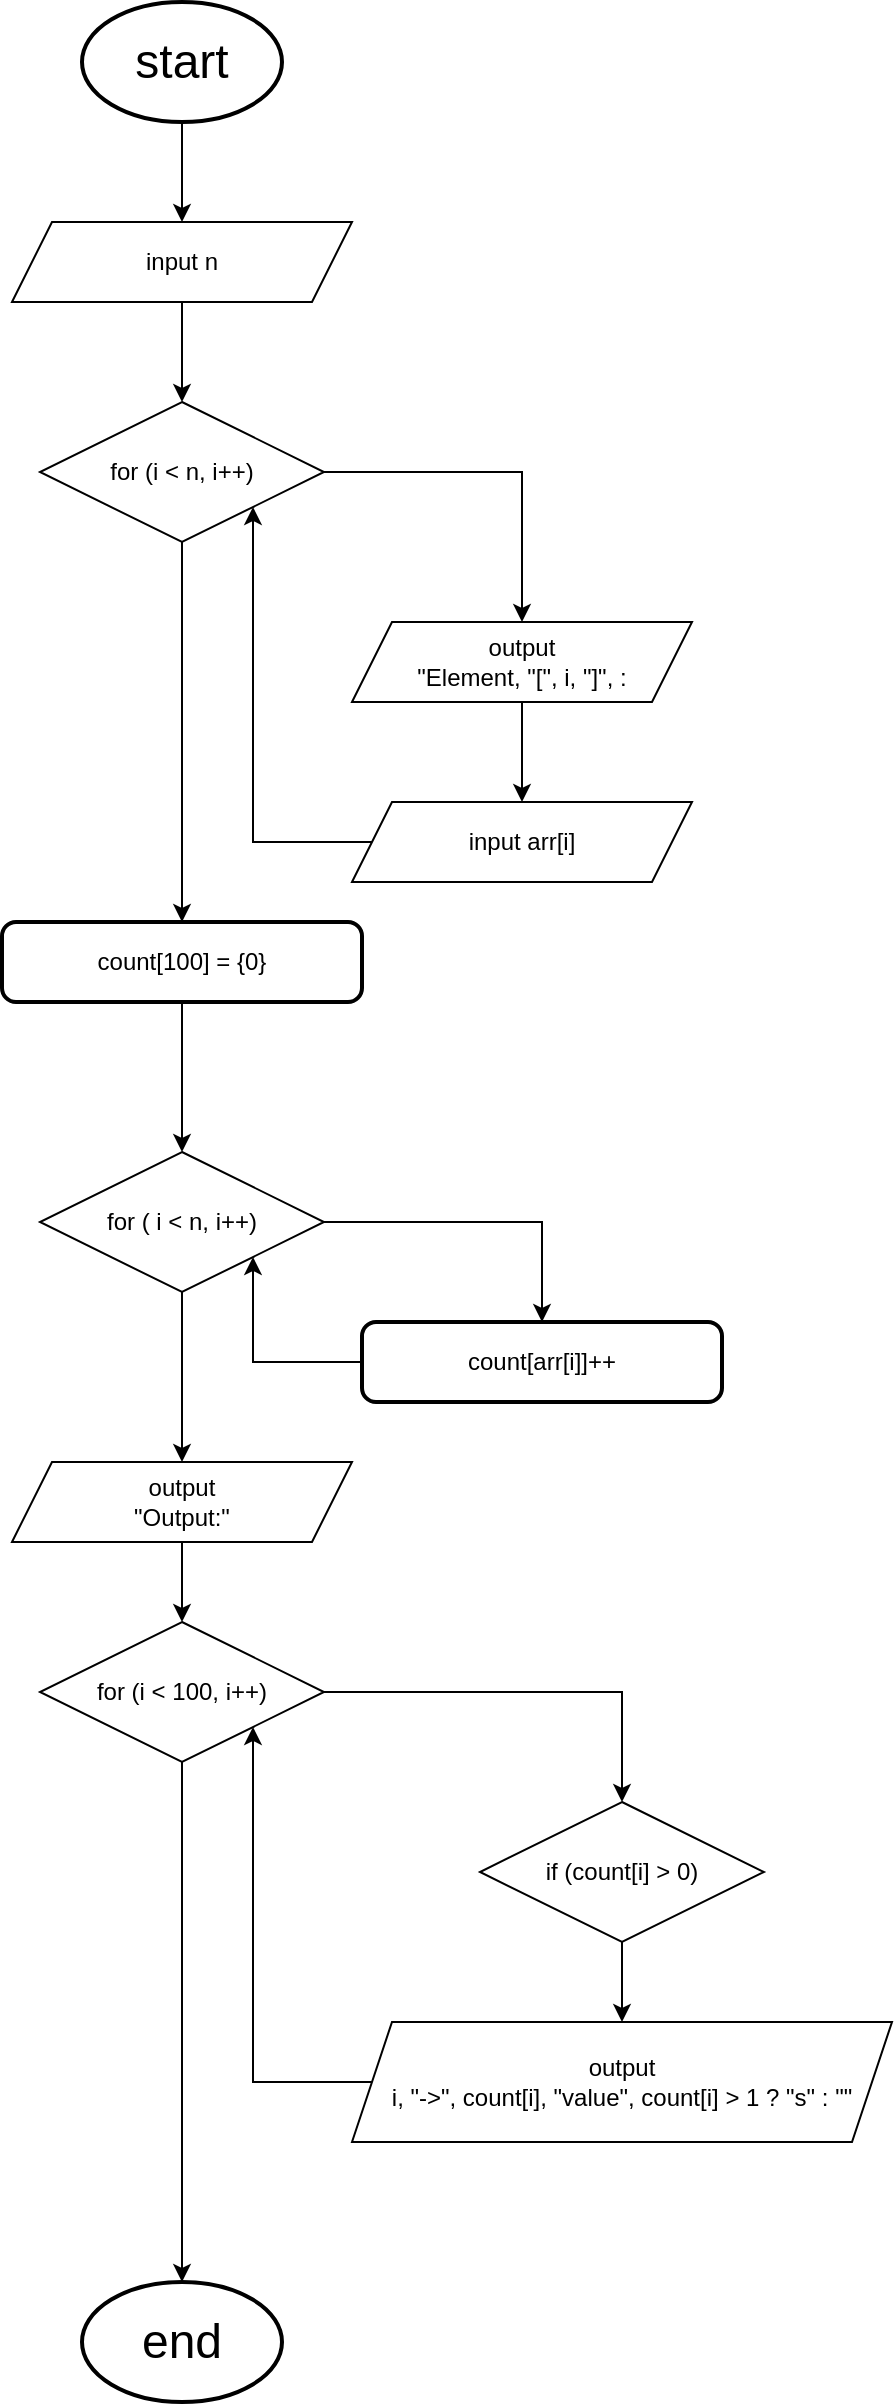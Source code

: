 <mxfile version="25.0.3">
  <diagram name="Page-1" id="6YaglxIz8rvq9lXvA-Pp">
    <mxGraphModel dx="1434" dy="746" grid="1" gridSize="10" guides="1" tooltips="1" connect="1" arrows="1" fold="1" page="1" pageScale="1" pageWidth="850" pageHeight="1100" math="0" shadow="0">
      <root>
        <mxCell id="0" />
        <mxCell id="1" parent="0" />
        <mxCell id="_YxFAN9QaoIKDdX7OF_y-8" style="edgeStyle=orthogonalEdgeStyle;rounded=0;orthogonalLoop=1;jettySize=auto;html=1;entryX=0.5;entryY=0;entryDx=0;entryDy=0;" edge="1" parent="1" source="_YxFAN9QaoIKDdX7OF_y-1" target="_YxFAN9QaoIKDdX7OF_y-3">
          <mxGeometry relative="1" as="geometry" />
        </mxCell>
        <mxCell id="_YxFAN9QaoIKDdX7OF_y-1" value="&lt;font style=&quot;font-size: 24px;&quot;&gt;start&lt;/font&gt;" style="strokeWidth=2;html=1;shape=mxgraph.flowchart.start_1;whiteSpace=wrap;" vertex="1" parent="1">
          <mxGeometry x="375" y="40" width="100" height="60" as="geometry" />
        </mxCell>
        <mxCell id="_YxFAN9QaoIKDdX7OF_y-2" value="&lt;font style=&quot;font-size: 24px;&quot;&gt;end&lt;/font&gt;" style="strokeWidth=2;html=1;shape=mxgraph.flowchart.start_1;whiteSpace=wrap;" vertex="1" parent="1">
          <mxGeometry x="375" y="1180" width="100" height="60" as="geometry" />
        </mxCell>
        <mxCell id="_YxFAN9QaoIKDdX7OF_y-9" style="edgeStyle=orthogonalEdgeStyle;rounded=0;orthogonalLoop=1;jettySize=auto;html=1;entryX=0.5;entryY=0;entryDx=0;entryDy=0;" edge="1" parent="1" source="_YxFAN9QaoIKDdX7OF_y-3" target="_YxFAN9QaoIKDdX7OF_y-5">
          <mxGeometry relative="1" as="geometry" />
        </mxCell>
        <mxCell id="_YxFAN9QaoIKDdX7OF_y-3" value="input n&lt;span style=&quot;color: rgba(0, 0, 0, 0); font-family: monospace; font-size: 0px; text-align: start; text-wrap-mode: nowrap;&quot;&gt;%3CmxGraphModel%3E%3Croot%3E%3CmxCell%20id%3D%220%22%2F%3E%3CmxCell%20id%3D%221%22%20parent%3D%220%22%2F%3E%3CmxCell%20id%3D%222%22%20value%3D%22for%20(j%20%26amp%3Blt%3B%20i%2C%20j%2B%2B)%22%20style%3D%22rhombus%3BwhiteSpace%3Dwrap%3Bhtml%3D1%3B%22%20vertex%3D%221%22%20parent%3D%221%22%3E%3CmxGeometry%20x%3D%22354%22%20y%3D%22550%22%20width%3D%22142%22%20height%3D%2270%22%20as%3D%22geometry%22%2F%3E%3C%2FmxCell%3E%3C%2Froot%3E%3C%2FmxGraphModel%3E&lt;/span&gt;" style="shape=parallelogram;perimeter=parallelogramPerimeter;whiteSpace=wrap;html=1;fixedSize=1;" vertex="1" parent="1">
          <mxGeometry x="340" y="150" width="170" height="40" as="geometry" />
        </mxCell>
        <mxCell id="_YxFAN9QaoIKDdX7OF_y-18" style="edgeStyle=orthogonalEdgeStyle;rounded=0;orthogonalLoop=1;jettySize=auto;html=1;entryX=1;entryY=1;entryDx=0;entryDy=0;" edge="1" parent="1" source="_YxFAN9QaoIKDdX7OF_y-4" target="_YxFAN9QaoIKDdX7OF_y-15">
          <mxGeometry relative="1" as="geometry" />
        </mxCell>
        <mxCell id="_YxFAN9QaoIKDdX7OF_y-4" value="count[arr[i]]++" style="rounded=1;whiteSpace=wrap;html=1;absoluteArcSize=1;arcSize=14;strokeWidth=2;" vertex="1" parent="1">
          <mxGeometry x="515" y="700" width="180" height="40" as="geometry" />
        </mxCell>
        <mxCell id="_YxFAN9QaoIKDdX7OF_y-10" style="edgeStyle=orthogonalEdgeStyle;rounded=0;orthogonalLoop=1;jettySize=auto;html=1;entryX=0.5;entryY=0;entryDx=0;entryDy=0;" edge="1" parent="1" source="_YxFAN9QaoIKDdX7OF_y-5" target="_YxFAN9QaoIKDdX7OF_y-6">
          <mxGeometry relative="1" as="geometry" />
        </mxCell>
        <mxCell id="_YxFAN9QaoIKDdX7OF_y-14" style="edgeStyle=orthogonalEdgeStyle;rounded=0;orthogonalLoop=1;jettySize=auto;html=1;entryX=0.5;entryY=0;entryDx=0;entryDy=0;" edge="1" parent="1" source="_YxFAN9QaoIKDdX7OF_y-5" target="_YxFAN9QaoIKDdX7OF_y-13">
          <mxGeometry relative="1" as="geometry" />
        </mxCell>
        <mxCell id="_YxFAN9QaoIKDdX7OF_y-5" value="for (i &amp;lt; n, i++)" style="rhombus;whiteSpace=wrap;html=1;" vertex="1" parent="1">
          <mxGeometry x="354" y="240" width="142" height="70" as="geometry" />
        </mxCell>
        <mxCell id="_YxFAN9QaoIKDdX7OF_y-11" style="edgeStyle=orthogonalEdgeStyle;rounded=0;orthogonalLoop=1;jettySize=auto;html=1;entryX=0.5;entryY=0;entryDx=0;entryDy=0;" edge="1" parent="1" source="_YxFAN9QaoIKDdX7OF_y-6" target="_YxFAN9QaoIKDdX7OF_y-7">
          <mxGeometry relative="1" as="geometry" />
        </mxCell>
        <mxCell id="_YxFAN9QaoIKDdX7OF_y-6" value="output&lt;div&gt;&quot;Element, &quot;[&quot;, i, &quot;]&quot;, :&lt;/div&gt;" style="shape=parallelogram;perimeter=parallelogramPerimeter;whiteSpace=wrap;html=1;fixedSize=1;" vertex="1" parent="1">
          <mxGeometry x="510" y="350" width="170" height="40" as="geometry" />
        </mxCell>
        <mxCell id="_YxFAN9QaoIKDdX7OF_y-12" style="edgeStyle=orthogonalEdgeStyle;rounded=0;orthogonalLoop=1;jettySize=auto;html=1;entryX=1;entryY=1;entryDx=0;entryDy=0;" edge="1" parent="1" source="_YxFAN9QaoIKDdX7OF_y-7" target="_YxFAN9QaoIKDdX7OF_y-5">
          <mxGeometry relative="1" as="geometry" />
        </mxCell>
        <mxCell id="_YxFAN9QaoIKDdX7OF_y-7" value="input arr[i]" style="shape=parallelogram;perimeter=parallelogramPerimeter;whiteSpace=wrap;html=1;fixedSize=1;" vertex="1" parent="1">
          <mxGeometry x="510" y="440" width="170" height="40" as="geometry" />
        </mxCell>
        <mxCell id="_YxFAN9QaoIKDdX7OF_y-16" style="edgeStyle=orthogonalEdgeStyle;rounded=0;orthogonalLoop=1;jettySize=auto;html=1;entryX=0.5;entryY=0;entryDx=0;entryDy=0;" edge="1" parent="1" source="_YxFAN9QaoIKDdX7OF_y-13" target="_YxFAN9QaoIKDdX7OF_y-15">
          <mxGeometry relative="1" as="geometry" />
        </mxCell>
        <mxCell id="_YxFAN9QaoIKDdX7OF_y-13" value="count[100] = {0}" style="rounded=1;whiteSpace=wrap;html=1;absoluteArcSize=1;arcSize=14;strokeWidth=2;" vertex="1" parent="1">
          <mxGeometry x="335" y="500" width="180" height="40" as="geometry" />
        </mxCell>
        <mxCell id="_YxFAN9QaoIKDdX7OF_y-17" style="edgeStyle=orthogonalEdgeStyle;rounded=0;orthogonalLoop=1;jettySize=auto;html=1;entryX=0.5;entryY=0;entryDx=0;entryDy=0;" edge="1" parent="1" source="_YxFAN9QaoIKDdX7OF_y-15" target="_YxFAN9QaoIKDdX7OF_y-4">
          <mxGeometry relative="1" as="geometry" />
        </mxCell>
        <mxCell id="_YxFAN9QaoIKDdX7OF_y-20" style="edgeStyle=orthogonalEdgeStyle;rounded=0;orthogonalLoop=1;jettySize=auto;html=1;entryX=0.5;entryY=0;entryDx=0;entryDy=0;" edge="1" parent="1" source="_YxFAN9QaoIKDdX7OF_y-15" target="_YxFAN9QaoIKDdX7OF_y-19">
          <mxGeometry relative="1" as="geometry" />
        </mxCell>
        <mxCell id="_YxFAN9QaoIKDdX7OF_y-15" value="for ( i &amp;lt; n, i++)" style="rhombus;whiteSpace=wrap;html=1;" vertex="1" parent="1">
          <mxGeometry x="354" y="615" width="142" height="70" as="geometry" />
        </mxCell>
        <mxCell id="_YxFAN9QaoIKDdX7OF_y-23" style="edgeStyle=orthogonalEdgeStyle;rounded=0;orthogonalLoop=1;jettySize=auto;html=1;exitX=0.5;exitY=1;exitDx=0;exitDy=0;entryX=0.5;entryY=0;entryDx=0;entryDy=0;" edge="1" parent="1" source="_YxFAN9QaoIKDdX7OF_y-19" target="_YxFAN9QaoIKDdX7OF_y-21">
          <mxGeometry relative="1" as="geometry" />
        </mxCell>
        <mxCell id="_YxFAN9QaoIKDdX7OF_y-19" value="output&lt;div&gt;&quot;Output:&quot;&lt;/div&gt;" style="shape=parallelogram;perimeter=parallelogramPerimeter;whiteSpace=wrap;html=1;fixedSize=1;" vertex="1" parent="1">
          <mxGeometry x="340" y="770" width="170" height="40" as="geometry" />
        </mxCell>
        <mxCell id="_YxFAN9QaoIKDdX7OF_y-25" style="edgeStyle=orthogonalEdgeStyle;rounded=0;orthogonalLoop=1;jettySize=auto;html=1;entryX=0.5;entryY=0;entryDx=0;entryDy=0;" edge="1" parent="1" source="_YxFAN9QaoIKDdX7OF_y-21" target="_YxFAN9QaoIKDdX7OF_y-22">
          <mxGeometry relative="1" as="geometry" />
        </mxCell>
        <mxCell id="_YxFAN9QaoIKDdX7OF_y-21" value="for (i &amp;lt; 100, i++)" style="rhombus;whiteSpace=wrap;html=1;" vertex="1" parent="1">
          <mxGeometry x="354" y="850" width="142" height="70" as="geometry" />
        </mxCell>
        <mxCell id="_YxFAN9QaoIKDdX7OF_y-26" style="edgeStyle=orthogonalEdgeStyle;rounded=0;orthogonalLoop=1;jettySize=auto;html=1;entryX=0.5;entryY=0;entryDx=0;entryDy=0;" edge="1" parent="1" source="_YxFAN9QaoIKDdX7OF_y-22" target="_YxFAN9QaoIKDdX7OF_y-24">
          <mxGeometry relative="1" as="geometry" />
        </mxCell>
        <mxCell id="_YxFAN9QaoIKDdX7OF_y-22" value="if (count[i] &amp;gt; 0)" style="rhombus;whiteSpace=wrap;html=1;" vertex="1" parent="1">
          <mxGeometry x="574" y="940" width="142" height="70" as="geometry" />
        </mxCell>
        <mxCell id="_YxFAN9QaoIKDdX7OF_y-27" style="edgeStyle=orthogonalEdgeStyle;rounded=0;orthogonalLoop=1;jettySize=auto;html=1;entryX=1;entryY=1;entryDx=0;entryDy=0;" edge="1" parent="1" source="_YxFAN9QaoIKDdX7OF_y-24" target="_YxFAN9QaoIKDdX7OF_y-21">
          <mxGeometry relative="1" as="geometry" />
        </mxCell>
        <mxCell id="_YxFAN9QaoIKDdX7OF_y-24" value="output&lt;div&gt;i, &quot;-&amp;gt;&quot;, count[i], &quot;value&quot;, count[i] &amp;gt; 1 ? &quot;s&quot; : &quot;&quot;&lt;/div&gt;" style="shape=parallelogram;perimeter=parallelogramPerimeter;whiteSpace=wrap;html=1;fixedSize=1;" vertex="1" parent="1">
          <mxGeometry x="510" y="1050" width="270" height="60" as="geometry" />
        </mxCell>
        <mxCell id="_YxFAN9QaoIKDdX7OF_y-28" style="edgeStyle=orthogonalEdgeStyle;rounded=0;orthogonalLoop=1;jettySize=auto;html=1;entryX=0.5;entryY=0;entryDx=0;entryDy=0;entryPerimeter=0;" edge="1" parent="1" source="_YxFAN9QaoIKDdX7OF_y-21" target="_YxFAN9QaoIKDdX7OF_y-2">
          <mxGeometry relative="1" as="geometry" />
        </mxCell>
      </root>
    </mxGraphModel>
  </diagram>
</mxfile>
